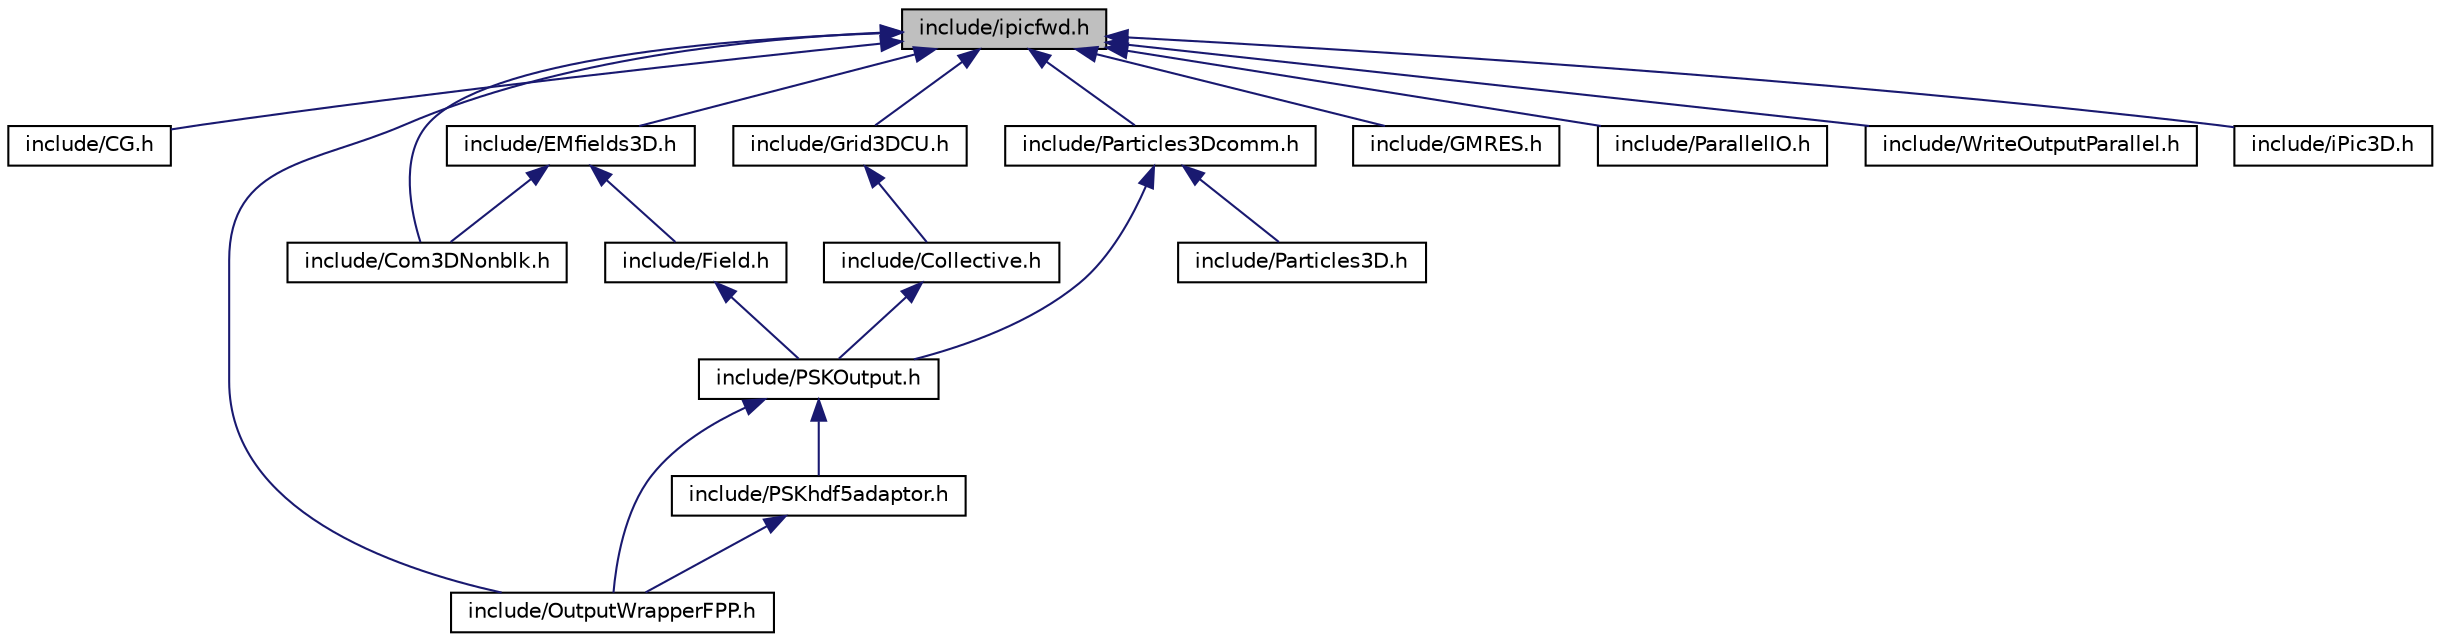 digraph "include/ipicfwd.h"
{
 // INTERACTIVE_SVG=YES
 // LATEX_PDF_SIZE
  edge [fontname="Helvetica",fontsize="10",labelfontname="Helvetica",labelfontsize="10"];
  node [fontname="Helvetica",fontsize="10",shape=record];
  Node1 [label="include/ipicfwd.h",height=0.2,width=0.4,color="black", fillcolor="grey75", style="filled", fontcolor="black",tooltip=" "];
  Node1 -> Node2 [dir="back",color="midnightblue",fontsize="10",style="solid",fontname="Helvetica"];
  Node2 [label="include/CG.h",height=0.2,width=0.4,color="black", fillcolor="white", style="filled",URL="$d8/d1a/include_2_c_g_8h.html",tooltip=" "];
  Node1 -> Node3 [dir="back",color="midnightblue",fontsize="10",style="solid",fontname="Helvetica"];
  Node3 [label="include/Com3DNonblk.h",height=0.2,width=0.4,color="black", fillcolor="white", style="filled",URL="$d9/d9e/include_2_com3_d_nonblk_8h.html",tooltip=" "];
  Node1 -> Node4 [dir="back",color="midnightblue",fontsize="10",style="solid",fontname="Helvetica"];
  Node4 [label="include/EMfields3D.h",height=0.2,width=0.4,color="black", fillcolor="white", style="filled",URL="$d7/d72/include_2_e_mfields3_d_8h.html",tooltip=" "];
  Node4 -> Node3 [dir="back",color="midnightblue",fontsize="10",style="solid",fontname="Helvetica"];
  Node4 -> Node5 [dir="back",color="midnightblue",fontsize="10",style="solid",fontname="Helvetica"];
  Node5 [label="include/Field.h",height=0.2,width=0.4,color="black", fillcolor="white", style="filled",URL="$d3/dd3/include_2_field_8h.html",tooltip=" "];
  Node5 -> Node6 [dir="back",color="midnightblue",fontsize="10",style="solid",fontname="Helvetica"];
  Node6 [label="include/PSKOutput.h",height=0.2,width=0.4,color="black", fillcolor="white", style="filled",URL="$d8/dfe/include_2_p_s_k_output_8h.html",tooltip=" "];
  Node6 -> Node7 [dir="back",color="midnightblue",fontsize="10",style="solid",fontname="Helvetica"];
  Node7 [label="include/OutputWrapperFPP.h",height=0.2,width=0.4,color="black", fillcolor="white", style="filled",URL="$de/d45/include_2_output_wrapper_f_p_p_8h.html",tooltip=" "];
  Node6 -> Node8 [dir="back",color="midnightblue",fontsize="10",style="solid",fontname="Helvetica"];
  Node8 [label="include/PSKhdf5adaptor.h",height=0.2,width=0.4,color="black", fillcolor="white", style="filled",URL="$d3/dc9/include_2_p_s_khdf5adaptor_8h.html",tooltip=" "];
  Node8 -> Node7 [dir="back",color="midnightblue",fontsize="10",style="solid",fontname="Helvetica"];
  Node1 -> Node9 [dir="back",color="midnightblue",fontsize="10",style="solid",fontname="Helvetica"];
  Node9 [label="include/GMRES.h",height=0.2,width=0.4,color="black", fillcolor="white", style="filled",URL="$df/d8c/include_2_g_m_r_e_s_8h.html",tooltip=" "];
  Node1 -> Node10 [dir="back",color="midnightblue",fontsize="10",style="solid",fontname="Helvetica"];
  Node10 [label="include/Grid3DCU.h",height=0.2,width=0.4,color="black", fillcolor="white", style="filled",URL="$d4/d55/include_2_grid3_d_c_u_8h.html",tooltip=" "];
  Node10 -> Node11 [dir="back",color="midnightblue",fontsize="10",style="solid",fontname="Helvetica"];
  Node11 [label="include/Collective.h",height=0.2,width=0.4,color="black", fillcolor="white", style="filled",URL="$d1/dc1/include_2_collective_8h.html",tooltip=" "];
  Node11 -> Node6 [dir="back",color="midnightblue",fontsize="10",style="solid",fontname="Helvetica"];
  Node1 -> Node7 [dir="back",color="midnightblue",fontsize="10",style="solid",fontname="Helvetica"];
  Node1 -> Node12 [dir="back",color="midnightblue",fontsize="10",style="solid",fontname="Helvetica"];
  Node12 [label="include/ParallelIO.h",height=0.2,width=0.4,color="black", fillcolor="white", style="filled",URL="$d0/d14/include_2_parallel_i_o_8h.html",tooltip=" "];
  Node1 -> Node13 [dir="back",color="midnightblue",fontsize="10",style="solid",fontname="Helvetica"];
  Node13 [label="include/Particles3Dcomm.h",height=0.2,width=0.4,color="black", fillcolor="white", style="filled",URL="$d5/d25/include_2_particles3_dcomm_8h.html",tooltip=" "];
  Node13 -> Node6 [dir="back",color="midnightblue",fontsize="10",style="solid",fontname="Helvetica"];
  Node13 -> Node14 [dir="back",color="midnightblue",fontsize="10",style="solid",fontname="Helvetica"];
  Node14 [label="include/Particles3D.h",height=0.2,width=0.4,color="black", fillcolor="white", style="filled",URL="$d7/dd5/include_2_particles3_d_8h.html",tooltip=" "];
  Node1 -> Node15 [dir="back",color="midnightblue",fontsize="10",style="solid",fontname="Helvetica"];
  Node15 [label="include/WriteOutputParallel.h",height=0.2,width=0.4,color="black", fillcolor="white", style="filled",URL="$d0/d12/include_2_write_output_parallel_8h.html",tooltip=" "];
  Node1 -> Node16 [dir="back",color="midnightblue",fontsize="10",style="solid",fontname="Helvetica"];
  Node16 [label="include/iPic3D.h",height=0.2,width=0.4,color="black", fillcolor="white", style="filled",URL="$de/df3/include_2i_pic3_d_8h.html",tooltip=" "];
}
